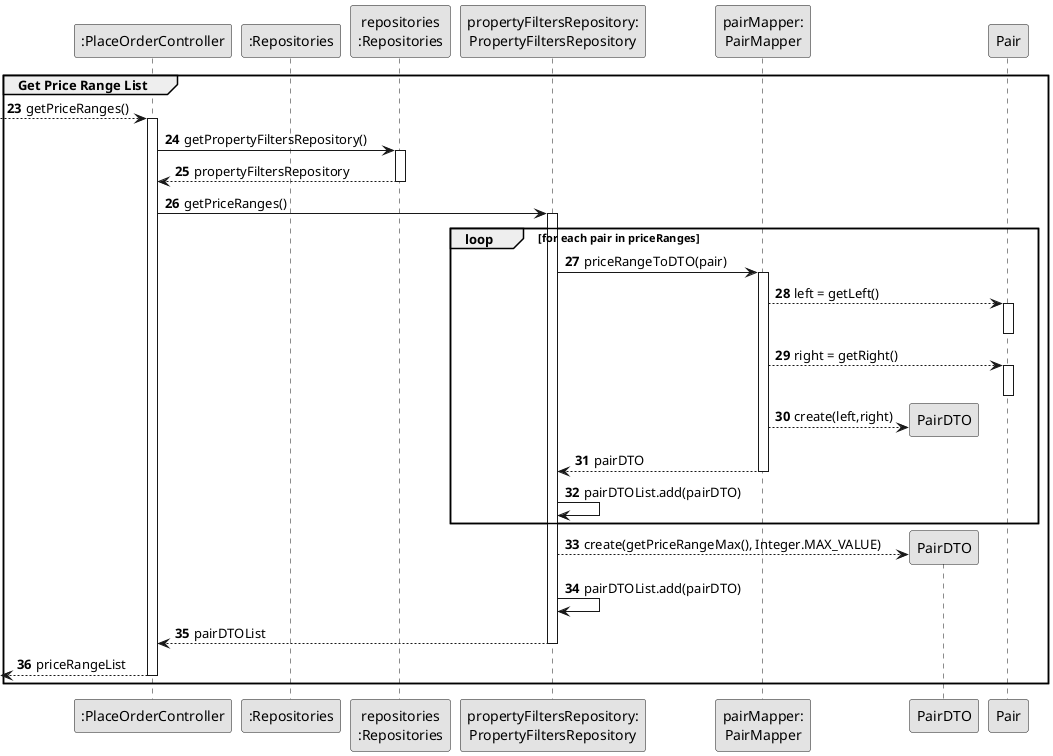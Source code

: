 @startuml
skinparam monochrome true
skinparam packageStyle rectangle
skinparam shadowing false


autonumber 23

participant ":PlaceOrderController" as CTRL
participant ":Repositories" as RepositorySingleton
participant "repositories\n:Repositories" as PLAT
participant "propertyFiltersRepository:\nPropertyFiltersRepository" as PFR
participant "pairMapper:\nPairMapper" as PAIRMAP
participant "PairDTO" as PAIRDTO
participant "Pair" as PAIR
group Get Price Range List
        --> CTRL : getPriceRanges()
                 activate CTRL

                 CTRL -> PLAT : getPropertyFiltersRepository()
                 activate PLAT

                     PLAT --> CTRL : propertyFiltersRepository
                 deactivate PLAT

                 CTRL -> PFR : getPriceRanges()
                 loop for each pair in priceRanges
                 activate PFR
                 PFR->PAIRMAP : priceRangeToDTO(pair)
                 activate PAIRMAP
                 PAIRMAP --> PAIR : left = getLeft()
                 activate PAIR
                 deactivate PAIR
                 PAIRMAP --> PAIR : right = getRight()
                 activate PAIR
                 deactivate PAIR
                 PAIRMAP --> PAIRDTO** : create(left,right)
                 PAIRMAP --> PFR : pairDTO
                 deactivate PAIRMAP
                 PFR -> PFR : pairDTOList.add(pairDTO)
                 end
                 PFR --> PAIRDTO** : create(getPriceRangeMax(), Integer.MAX_VALUE)
                 PFR -> PFR : pairDTOList.add(pairDTO)
                 PFR --> CTRL : pairDTOList

                 deactivate PFR
        <-- CTRL : priceRangeList
        deactivate CTRL
end group
@enduml